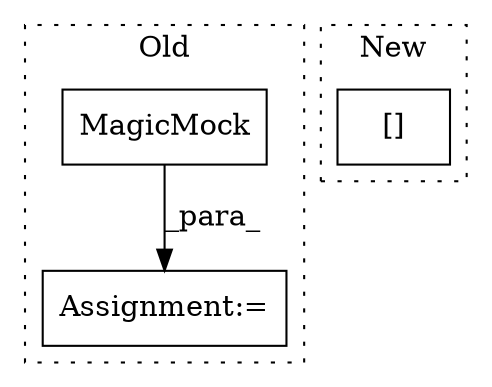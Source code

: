 digraph G {
subgraph cluster0 {
1 [label="MagicMock" a="32" s="7358" l="11" shape="box"];
3 [label="Assignment:=" a="7" s="7352" l="1" shape="box"];
label = "Old";
style="dotted";
}
subgraph cluster1 {
2 [label="[]" a="2" s="7748,7773" l="12,1" shape="box"];
label = "New";
style="dotted";
}
1 -> 3 [label="_para_"];
}